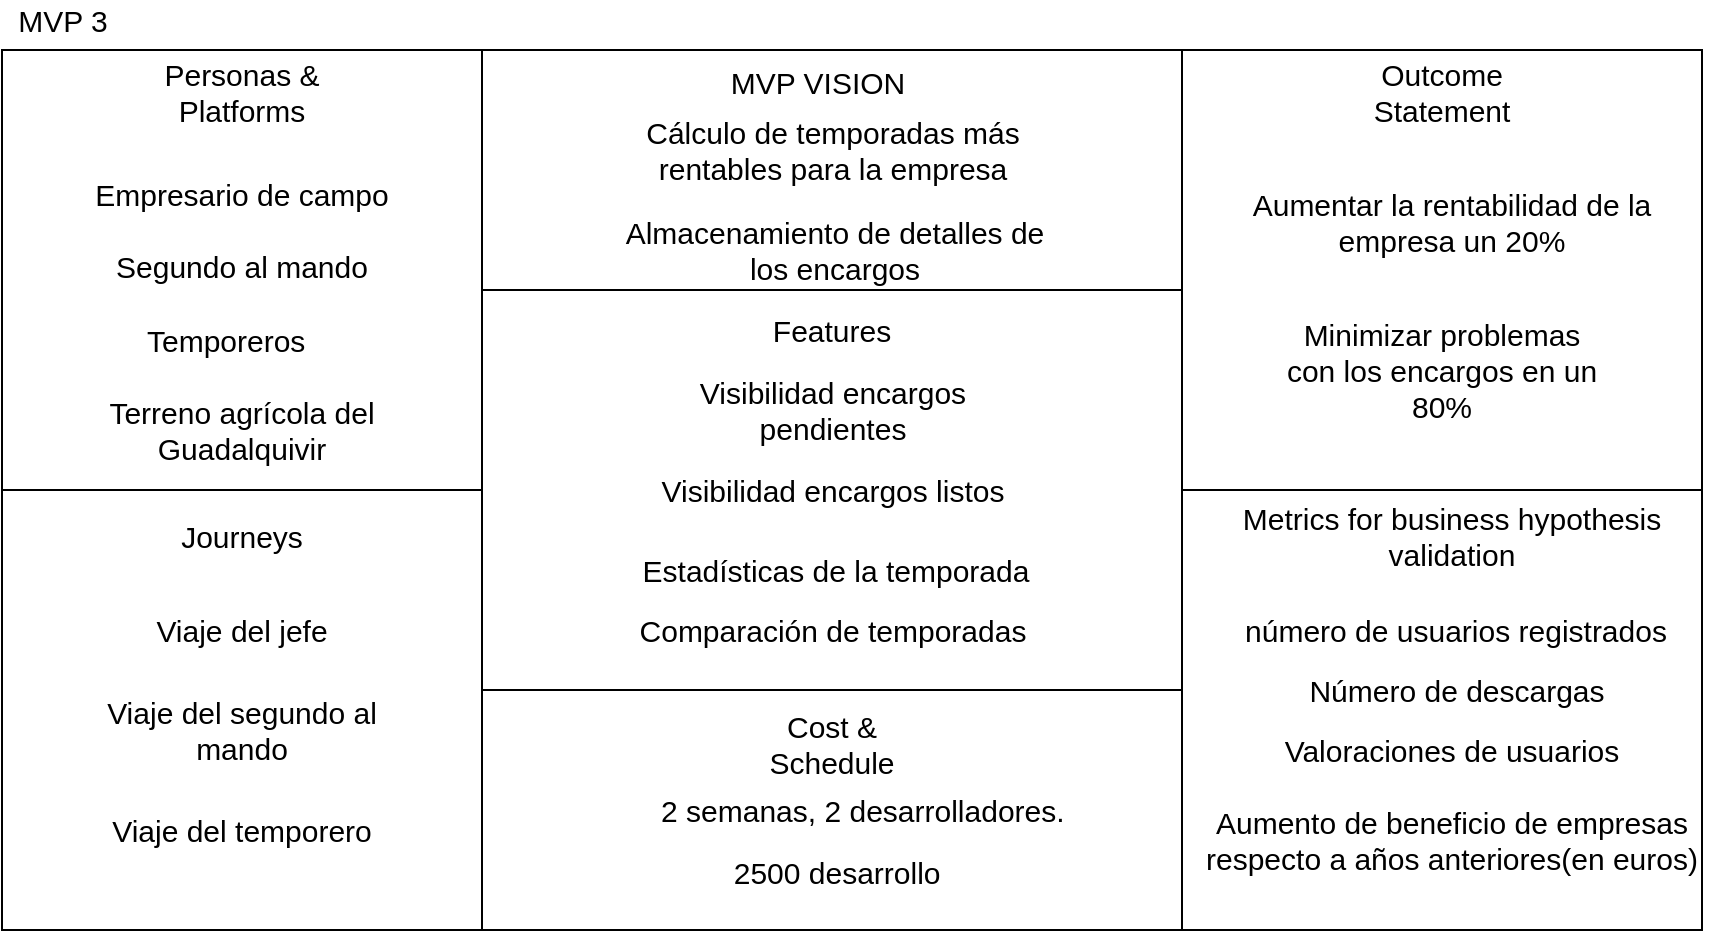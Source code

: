 <mxfile version="13.9.7" type="google"><diagram id="lha7LdS4NLu7TA2GIMqn" name="Page-1"><mxGraphModel dx="71" dy="482" grid="1" gridSize="10" guides="1" tooltips="1" connect="1" arrows="1" fold="1" page="1" pageScale="1" pageWidth="827" pageHeight="1169" math="0" shadow="0"><root><mxCell id="0"/><mxCell id="1" parent="0"/><mxCell id="pZ0fk9jRN3IaE-ZQOIqf-1" value="" style="rounded=0;whiteSpace=wrap;html=1;" parent="1" vertex="1"><mxGeometry x="1190" y="180" width="350" height="120" as="geometry"/></mxCell><mxCell id="pZ0fk9jRN3IaE-ZQOIqf-2" value="" style="rounded=0;whiteSpace=wrap;html=1;" parent="1" vertex="1"><mxGeometry x="950" y="180" width="240" height="220" as="geometry"/></mxCell><mxCell id="pZ0fk9jRN3IaE-ZQOIqf-3" value="MVP VISION" style="text;html=1;strokeColor=none;fillColor=none;align=center;verticalAlign=middle;whiteSpace=wrap;rounded=0;fontSize=15;" parent="1" vertex="1"><mxGeometry x="1302" y="186" width="112" height="20" as="geometry"/></mxCell><mxCell id="pZ0fk9jRN3IaE-ZQOIqf-4" value="" style="rounded=0;whiteSpace=wrap;html=1;" parent="1" vertex="1"><mxGeometry x="1540" y="180" width="260" height="220" as="geometry"/></mxCell><mxCell id="pZ0fk9jRN3IaE-ZQOIqf-5" value="" style="rounded=0;whiteSpace=wrap;html=1;" parent="1" vertex="1"><mxGeometry x="1190" y="300" width="350" height="200" as="geometry"/></mxCell><mxCell id="pZ0fk9jRN3IaE-ZQOIqf-6" value="" style="rounded=0;whiteSpace=wrap;html=1;" parent="1" vertex="1"><mxGeometry x="950" y="400" width="240" height="220" as="geometry"/></mxCell><mxCell id="pZ0fk9jRN3IaE-ZQOIqf-7" value="" style="rounded=0;whiteSpace=wrap;html=1;" parent="1" vertex="1"><mxGeometry x="1190" y="500" width="350" height="120" as="geometry"/></mxCell><mxCell id="pZ0fk9jRN3IaE-ZQOIqf-8" value="" style="rounded=0;whiteSpace=wrap;html=1;" parent="1" vertex="1"><mxGeometry x="1540" y="400" width="260" height="220" as="geometry"/></mxCell><mxCell id="pZ0fk9jRN3IaE-ZQOIqf-9" value="Features" style="text;html=1;strokeColor=none;fillColor=none;align=center;verticalAlign=middle;whiteSpace=wrap;rounded=0;fontSize=15;" parent="1" vertex="1"><mxGeometry x="1345" y="310" width="40" height="20" as="geometry"/></mxCell><mxCell id="pZ0fk9jRN3IaE-ZQOIqf-10" value="Personas &amp;amp; Platforms" style="text;html=1;strokeColor=none;fillColor=none;align=center;verticalAlign=middle;whiteSpace=wrap;rounded=0;fontSize=15;" parent="1" vertex="1"><mxGeometry x="1010" y="191" width="120" height="20" as="geometry"/></mxCell><mxCell id="pZ0fk9jRN3IaE-ZQOIqf-11" value="Cost &amp;amp; Schedule" style="text;html=1;strokeColor=none;fillColor=none;align=center;verticalAlign=middle;whiteSpace=wrap;rounded=0;fontSize=15;" parent="1" vertex="1"><mxGeometry x="1345" y="517" width="40" height="20" as="geometry"/></mxCell><mxCell id="pZ0fk9jRN3IaE-ZQOIqf-12" value="Journeys" style="text;html=1;strokeColor=none;fillColor=none;align=center;verticalAlign=middle;whiteSpace=wrap;rounded=0;fontSize=15;" parent="1" vertex="1"><mxGeometry x="1050" y="413" width="40" height="20" as="geometry"/></mxCell><mxCell id="pZ0fk9jRN3IaE-ZQOIqf-13" value="Outcome Statement" style="text;html=1;strokeColor=none;fillColor=none;align=center;verticalAlign=middle;whiteSpace=wrap;rounded=0;fontSize=15;" parent="1" vertex="1"><mxGeometry x="1650" y="191" width="40" height="20" as="geometry"/></mxCell><mxCell id="pZ0fk9jRN3IaE-ZQOIqf-14" value="Metrics for business hypothesis validation" style="text;html=1;strokeColor=none;fillColor=none;align=center;verticalAlign=middle;whiteSpace=wrap;rounded=0;fontSize=15;" parent="1" vertex="1"><mxGeometry x="1560" y="413" width="230" height="20" as="geometry"/></mxCell><mxCell id="pZ0fk9jRN3IaE-ZQOIqf-15" value="Empresario de campo&lt;br&gt;&lt;br&gt;Segundo al mando" style="text;html=1;strokeColor=none;fillColor=none;align=center;verticalAlign=middle;whiteSpace=wrap;rounded=0;fontSize=15;" parent="1" vertex="1"><mxGeometry x="950" y="260" width="240" height="20" as="geometry"/></mxCell><mxCell id="pZ0fk9jRN3IaE-ZQOIqf-16" value="Terreno agrícola del Guadalquivir" style="text;html=1;strokeColor=none;fillColor=none;align=center;verticalAlign=middle;whiteSpace=wrap;rounded=0;fontSize=15;" parent="1" vertex="1"><mxGeometry x="970" y="360" width="200" height="20" as="geometry"/></mxCell><mxCell id="pZ0fk9jRN3IaE-ZQOIqf-17" value="Aumentar la rentabilidad de la&lt;br&gt;empresa un 20%" style="text;html=1;strokeColor=none;fillColor=none;align=center;verticalAlign=middle;whiteSpace=wrap;rounded=0;fontSize=15;" parent="1" vertex="1"><mxGeometry x="1552" y="241" width="246" height="49" as="geometry"/></mxCell><mxCell id="pZ0fk9jRN3IaE-ZQOIqf-18" value="Minimizar problemas con los encargos en un 80%" style="text;html=1;strokeColor=none;fillColor=none;align=center;verticalAlign=middle;whiteSpace=wrap;rounded=0;fontSize=15;" parent="1" vertex="1"><mxGeometry x="1590" y="330" width="160" height="20" as="geometry"/></mxCell><mxCell id="pZ0fk9jRN3IaE-ZQOIqf-19" value="número de usuarios registrados" style="text;html=1;strokeColor=none;fillColor=none;align=center;verticalAlign=middle;whiteSpace=wrap;rounded=0;fontSize=15;" parent="1" vertex="1"><mxGeometry x="1552" y="460" width="250" height="20" as="geometry"/></mxCell><mxCell id="pZ0fk9jRN3IaE-ZQOIqf-20" value="Viaje del jefe" style="text;html=1;strokeColor=none;fillColor=none;align=center;verticalAlign=middle;whiteSpace=wrap;rounded=0;fontSize=15;" parent="1" vertex="1"><mxGeometry x="1010" y="460" width="120" height="20" as="geometry"/></mxCell><mxCell id="pZ0fk9jRN3IaE-ZQOIqf-21" value="Viaje del segundo al mando" style="text;html=1;strokeColor=none;fillColor=none;align=center;verticalAlign=middle;whiteSpace=wrap;rounded=0;fontSize=15;" parent="1" vertex="1"><mxGeometry x="1000" y="510" width="140" height="20" as="geometry"/></mxCell><mxCell id="pZ0fk9jRN3IaE-ZQOIqf-22" value="Visibilidad encargos pendientes" style="text;html=1;strokeColor=none;fillColor=none;align=center;verticalAlign=middle;whiteSpace=wrap;rounded=0;fontSize=15;" parent="1" vertex="1"><mxGeometry x="1272.5" y="350" width="185" height="20" as="geometry"/></mxCell><mxCell id="pZ0fk9jRN3IaE-ZQOIqf-23" value="Estadísticas de la temporada" style="text;html=1;strokeColor=none;fillColor=none;align=center;verticalAlign=middle;whiteSpace=wrap;rounded=0;fontSize=15;" parent="1" vertex="1"><mxGeometry x="1257.75" y="430" width="217.5" height="20" as="geometry"/></mxCell><mxCell id="pZ0fk9jRN3IaE-ZQOIqf-24" value="Comparación de temporadas" style="text;html=1;strokeColor=none;fillColor=none;align=center;verticalAlign=middle;whiteSpace=wrap;rounded=0;fontSize=15;" parent="1" vertex="1"><mxGeometry x="1232.5" y="460" width="265" height="20" as="geometry"/></mxCell><mxCell id="pZ0fk9jRN3IaE-ZQOIqf-25" value="2 semanas, 2 desarrolladores.&amp;nbsp;" style="text;html=1;strokeColor=none;fillColor=none;align=center;verticalAlign=middle;whiteSpace=wrap;rounded=0;fontSize=15;" parent="1" vertex="1"><mxGeometry x="1250" y="550" width="265" height="20" as="geometry"/></mxCell><mxCell id="pZ0fk9jRN3IaE-ZQOIqf-26" value="&lt;div&gt;&amp;nbsp;2500 desarrollo&lt;/div&gt;&lt;div&gt;&lt;br&gt;&lt;/div&gt;" style="text;html=1;strokeColor=none;fillColor=none;align=center;verticalAlign=middle;whiteSpace=wrap;rounded=0;fontSize=15;" parent="1" vertex="1"><mxGeometry x="1277.5" y="590" width="175" height="20" as="geometry"/></mxCell><mxCell id="pZ0fk9jRN3IaE-ZQOIqf-27" value="Número de descargas" style="text;html=1;strokeColor=none;fillColor=none;align=center;verticalAlign=middle;whiteSpace=wrap;rounded=0;fontSize=15;" parent="1" vertex="1"><mxGeometry x="1580" y="490" width="195" height="20" as="geometry"/></mxCell><mxCell id="pZ0fk9jRN3IaE-ZQOIqf-29" value="MVP 3" style="text;html=1;align=center;verticalAlign=middle;resizable=0;points=[];autosize=1;fontSize=15;" parent="1" vertex="1"><mxGeometry x="950" y="155" width="60" height="20" as="geometry"/></mxCell><mxCell id="pZ0fk9jRN3IaE-ZQOIqf-43" value="&amp;nbsp;Temporeros" style="text;html=1;strokeColor=none;fillColor=none;align=center;verticalAlign=middle;whiteSpace=wrap;rounded=0;fontSize=15;" parent="1" vertex="1"><mxGeometry x="975" y="315" width="170" height="20" as="geometry"/></mxCell><mxCell id="pZ0fk9jRN3IaE-ZQOIqf-44" value="Viaje del temporero" style="text;html=1;strokeColor=none;fillColor=none;align=center;verticalAlign=middle;whiteSpace=wrap;rounded=0;fontSize=15;" parent="1" vertex="1"><mxGeometry x="980" y="560" width="180" height="20" as="geometry"/></mxCell><mxCell id="pZ0fk9jRN3IaE-ZQOIqf-45" value="Cálculo de temporadas más rentables para la empresa" style="text;html=1;strokeColor=none;fillColor=none;align=center;verticalAlign=middle;whiteSpace=wrap;rounded=0;fontSize=15;" parent="1" vertex="1"><mxGeometry x="1249.5" y="220" width="231" height="20" as="geometry"/></mxCell><mxCell id="pZ0fk9jRN3IaE-ZQOIqf-46" value="Almacenamiento de detalles de los encargos" style="text;html=1;strokeColor=none;fillColor=none;align=center;verticalAlign=middle;whiteSpace=wrap;rounded=0;fontSize=15;" parent="1" vertex="1"><mxGeometry x="1251" y="270" width="231" height="20" as="geometry"/></mxCell><mxCell id="pZ0fk9jRN3IaE-ZQOIqf-47" value="Valoraciones de usuarios" style="text;html=1;strokeColor=none;fillColor=none;align=center;verticalAlign=middle;whiteSpace=wrap;rounded=0;fontSize=15;" parent="1" vertex="1"><mxGeometry x="1575" y="520" width="200" height="20" as="geometry"/></mxCell><mxCell id="pZ0fk9jRN3IaE-ZQOIqf-48" value="Aumento de beneficio de empresas respecto a años anteriores(en euros)" style="text;html=1;strokeColor=none;fillColor=none;align=center;verticalAlign=middle;whiteSpace=wrap;rounded=0;fontSize=15;" parent="1" vertex="1"><mxGeometry x="1535" y="565" width="280" height="20" as="geometry"/></mxCell><mxCell id="pZ0fk9jRN3IaE-ZQOIqf-49" value="Visibilidad encargos listos" style="text;html=1;strokeColor=none;fillColor=none;align=center;verticalAlign=middle;whiteSpace=wrap;rounded=0;fontSize=15;" parent="1" vertex="1"><mxGeometry x="1272.5" y="390" width="185" height="20" as="geometry"/></mxCell></root></mxGraphModel></diagram></mxfile>